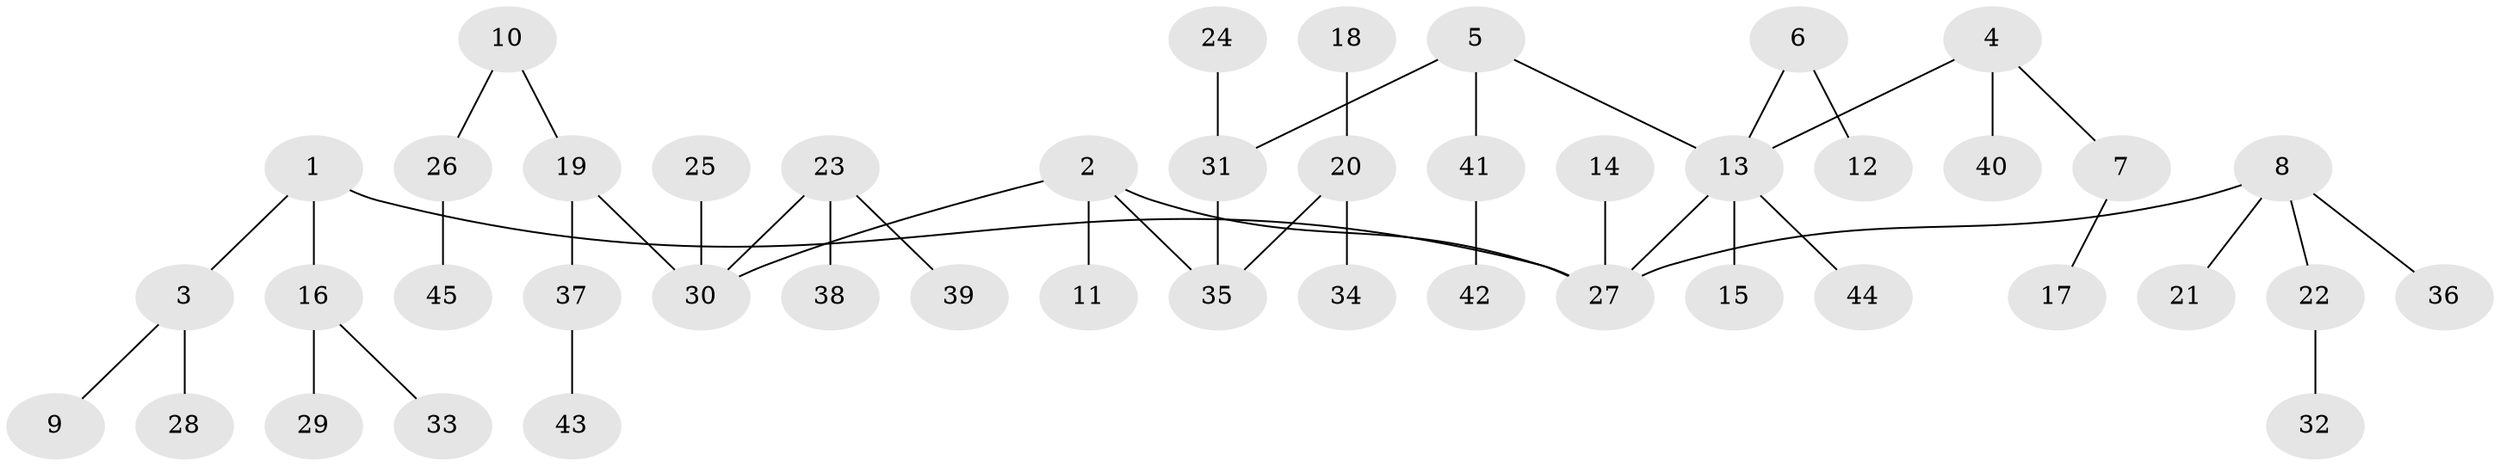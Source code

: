 // original degree distribution, {6: 0.015625, 3: 0.125, 5: 0.03125, 4: 0.09375, 7: 0.015625, 1: 0.546875, 2: 0.171875}
// Generated by graph-tools (version 1.1) at 2025/36/03/04/25 23:36:07]
// undirected, 45 vertices, 45 edges
graph export_dot {
  node [color=gray90,style=filled];
  1;
  2;
  3;
  4;
  5;
  6;
  7;
  8;
  9;
  10;
  11;
  12;
  13;
  14;
  15;
  16;
  17;
  18;
  19;
  20;
  21;
  22;
  23;
  24;
  25;
  26;
  27;
  28;
  29;
  30;
  31;
  32;
  33;
  34;
  35;
  36;
  37;
  38;
  39;
  40;
  41;
  42;
  43;
  44;
  45;
  1 -- 3 [weight=1.0];
  1 -- 16 [weight=1.0];
  1 -- 27 [weight=1.0];
  2 -- 11 [weight=1.0];
  2 -- 27 [weight=1.0];
  2 -- 30 [weight=1.0];
  2 -- 35 [weight=1.0];
  3 -- 9 [weight=1.0];
  3 -- 28 [weight=1.0];
  4 -- 7 [weight=1.0];
  4 -- 13 [weight=1.0];
  4 -- 40 [weight=1.0];
  5 -- 13 [weight=1.0];
  5 -- 31 [weight=1.0];
  5 -- 41 [weight=1.0];
  6 -- 12 [weight=1.0];
  6 -- 13 [weight=1.0];
  7 -- 17 [weight=1.0];
  8 -- 21 [weight=1.0];
  8 -- 22 [weight=1.0];
  8 -- 27 [weight=1.0];
  8 -- 36 [weight=1.0];
  10 -- 19 [weight=1.0];
  10 -- 26 [weight=1.0];
  13 -- 15 [weight=1.0];
  13 -- 27 [weight=1.0];
  13 -- 44 [weight=1.0];
  14 -- 27 [weight=1.0];
  16 -- 29 [weight=1.0];
  16 -- 33 [weight=1.0];
  18 -- 20 [weight=1.0];
  19 -- 30 [weight=1.0];
  19 -- 37 [weight=1.0];
  20 -- 34 [weight=1.0];
  20 -- 35 [weight=1.0];
  22 -- 32 [weight=1.0];
  23 -- 30 [weight=1.0];
  23 -- 38 [weight=1.0];
  23 -- 39 [weight=1.0];
  24 -- 31 [weight=1.0];
  25 -- 30 [weight=1.0];
  26 -- 45 [weight=1.0];
  31 -- 35 [weight=1.0];
  37 -- 43 [weight=1.0];
  41 -- 42 [weight=1.0];
}
